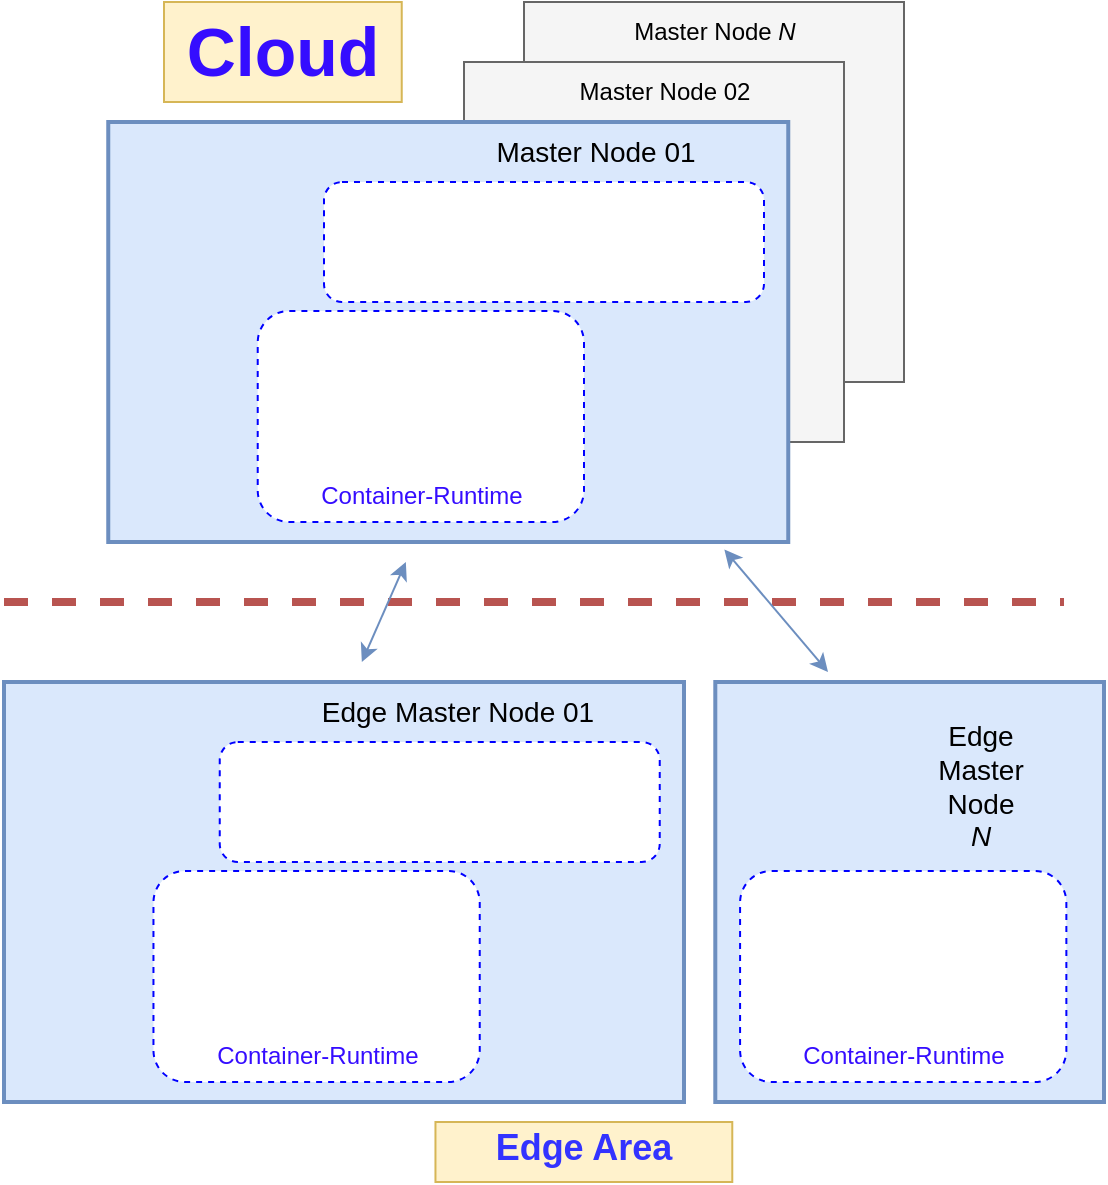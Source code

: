 <mxfile version="16.5.1" type="device"><diagram id="ZtDCP9H0ousCDD0YNpJ_" name="Page-1"><mxGraphModel dx="1422" dy="871" grid="1" gridSize="10" guides="1" tooltips="1" connect="1" arrows="1" fold="1" page="1" pageScale="1" pageWidth="850" pageHeight="1100" math="0" shadow="0"><root><mxCell id="0"/><mxCell id="1" parent="0"/><mxCell id="C9rHj8vb-cU6dRVgcw66-3" value="" style="whiteSpace=wrap;html=1;aspect=fixed;strokeWidth=1;fillColor=#f5f5f5;fontColor=#333333;strokeColor=#666666;" parent="1" vertex="1"><mxGeometry x="310" y="40" width="190" height="190" as="geometry"/></mxCell><mxCell id="C9rHj8vb-cU6dRVgcw66-2" value="" style="whiteSpace=wrap;html=1;aspect=fixed;strokeWidth=1;fillColor=#f5f5f5;strokeColor=#666666;fontColor=#333333;" parent="1" vertex="1"><mxGeometry x="280" y="70" width="190" height="190" as="geometry"/></mxCell><mxCell id="C9rHj8vb-cU6dRVgcw66-13" value="" style="rounded=0;whiteSpace=wrap;html=1;strokeColor=#6c8ebf;strokeWidth=2;fillColor=#dae8fc;" parent="1" vertex="1"><mxGeometry x="102.13" y="100" width="340" height="210" as="geometry"/></mxCell><mxCell id="7efWBYgH6LiUIUY768j0-5" value="" style="rounded=1;whiteSpace=wrap;html=1;dashed=1;strokeColor=#0000FF;" vertex="1" parent="1"><mxGeometry x="176.86" y="194.44" width="163.14" height="105.56" as="geometry"/></mxCell><mxCell id="C9rHj8vb-cU6dRVgcw66-4" value="" style="shape=image;verticalLabelPosition=bottom;labelBackgroundColor=default;verticalAlign=top;aspect=fixed;imageAspect=0;image=https://github.com/kubernetes/community/raw/master/icons/png/infrastructure_components/labeled/control-plane-128.png;" parent="1" vertex="1"><mxGeometry x="114.52" y="110" width="82.58" height="80" as="geometry"/></mxCell><mxCell id="C9rHj8vb-cU6dRVgcw66-5" value="Master Node 01" style="text;html=1;strokeColor=none;fillColor=none;align=center;verticalAlign=middle;whiteSpace=wrap;rounded=0;fontSize=14;" parent="1" vertex="1"><mxGeometry x="285.65" y="100" width="120" height="30" as="geometry"/></mxCell><mxCell id="C9rHj8vb-cU6dRVgcw66-6" value="Master Node 02" style="text;html=1;strokeColor=none;fillColor=none;align=center;verticalAlign=middle;whiteSpace=wrap;rounded=0;" parent="1" vertex="1"><mxGeometry x="330" y="70" width="101" height="30" as="geometry"/></mxCell><mxCell id="C9rHj8vb-cU6dRVgcw66-7" value="Master Node &lt;i&gt;N&lt;/i&gt;" style="text;html=1;strokeColor=none;fillColor=none;align=center;verticalAlign=middle;whiteSpace=wrap;rounded=0;" parent="1" vertex="1"><mxGeometry x="354.5" y="40" width="101" height="30" as="geometry"/></mxCell><mxCell id="C9rHj8vb-cU6dRVgcw66-8" value="" style="rounded=1;whiteSpace=wrap;html=1;dashed=1;strokeColor=#0000FF;" parent="1" vertex="1"><mxGeometry x="210" y="130" width="220" height="60" as="geometry"/></mxCell><mxCell id="C9rHj8vb-cU6dRVgcw66-9" value="" style="shape=image;verticalLabelPosition=bottom;labelBackgroundColor=default;verticalAlign=top;aspect=fixed;imageAspect=0;image=https://github.com/kubernetes/community/raw/master/icons/png/control_plane_components/labeled/api-128.png;" parent="1" vertex="1"><mxGeometry x="214.12" y="134.25" width="51.61" height="50" as="geometry"/></mxCell><mxCell id="C9rHj8vb-cU6dRVgcw66-10" value="" style="shape=image;verticalLabelPosition=bottom;labelBackgroundColor=default;verticalAlign=top;aspect=fixed;imageAspect=0;image=https://github.com/kubernetes/community/raw/master/icons/png/control_plane_components/labeled/sched-128.png;" parent="1" vertex="1"><mxGeometry x="265.73" y="135" width="51.62" height="50" as="geometry"/></mxCell><mxCell id="C9rHj8vb-cU6dRVgcw66-11" value="" style="shape=image;verticalLabelPosition=bottom;labelBackgroundColor=default;verticalAlign=top;aspect=fixed;imageAspect=0;image=https://github.com/kubernetes/community/raw/master/icons/png/control_plane_components/labeled/c-m-128.png;" parent="1" vertex="1"><mxGeometry x="370" y="132.13" width="54.54" height="52.84" as="geometry"/></mxCell><mxCell id="C9rHj8vb-cU6dRVgcw66-12" value="" style="shape=image;verticalLabelPosition=bottom;labelBackgroundColor=default;verticalAlign=top;aspect=fixed;imageAspect=0;image=https://github.com/kubernetes/community/raw/master/icons/png/infrastructure_components/labeled/etcd-128.png;" parent="1" vertex="1"><mxGeometry x="316.86" y="132.76" width="53.14" height="51.49" as="geometry"/></mxCell><mxCell id="C9rHj8vb-cU6dRVgcw66-14" value="&lt;font style=&quot;font-size: 34px&quot; color=&quot;#350DFF&quot;&gt;Cloud&lt;/font&gt;" style="text;html=1;strokeColor=#d6b656;fillColor=#fff2cc;align=center;verticalAlign=middle;whiteSpace=wrap;rounded=0;fontSize=14;fontStyle=1;rotation=0;" parent="1" vertex="1"><mxGeometry x="130" y="40" width="118.87" height="50" as="geometry"/></mxCell><mxCell id="C9rHj8vb-cU6dRVgcw66-41" style="edgeStyle=orthogonalEdgeStyle;rounded=0;orthogonalLoop=1;jettySize=auto;html=1;exitX=0.5;exitY=1;exitDx=0;exitDy=0;fontSize=12;fontColor=#350DFF;" parent="1" edge="1"><mxGeometry relative="1" as="geometry"><mxPoint x="496.63" y="420" as="sourcePoint"/><mxPoint x="496.63" y="420" as="targetPoint"/></mxGeometry></mxCell><mxCell id="C9rHj8vb-cU6dRVgcw66-42" value="&lt;font style=&quot;font-size: 18px ; line-height: 1&quot;&gt;Edge Area&lt;/font&gt;" style="text;html=1;strokeColor=#d6b656;fillColor=#fff2cc;align=center;verticalAlign=bottom;whiteSpace=wrap;rounded=0;fontSize=34;fontStyle=1;rotation=0;fontColor=#3333FF;" parent="1" vertex="1"><mxGeometry x="265.73" y="600" width="148.41" height="30" as="geometry"/></mxCell><mxCell id="C9rHj8vb-cU6dRVgcw66-43" value="" style="endArrow=none;dashed=1;html=1;rounded=0;fontSize=34;fontColor=#0000FF;strokeWidth=4;fillColor=#f8cecc;strokeColor=#b85450;" parent="1" edge="1"><mxGeometry width="50" height="50" relative="1" as="geometry"><mxPoint x="50" y="340" as="sourcePoint"/><mxPoint x="580" y="340" as="targetPoint"/></mxGeometry></mxCell><mxCell id="C9rHj8vb-cU6dRVgcw66-44" value="" style="endArrow=classic;startArrow=classic;html=1;rounded=0;fontSize=34;fontColor=#0000FF;strokeWidth=1;fillColor=#dae8fc;strokeColor=#6c8ebf;exitX=0.5;exitY=0;exitDx=0;exitDy=0;" parent="1" edge="1"><mxGeometry width="50" height="50" relative="1" as="geometry"><mxPoint x="228.92" y="370" as="sourcePoint"/><mxPoint x="250.92" y="320" as="targetPoint"/></mxGeometry></mxCell><mxCell id="C9rHj8vb-cU6dRVgcw66-46" value="" style="endArrow=classic;startArrow=classic;html=1;rounded=0;fontSize=34;fontColor=#0000FF;strokeWidth=1;fillColor=#dae8fc;strokeColor=#6c8ebf;exitX=0.29;exitY=-0.024;exitDx=0;exitDy=0;entryX=0.906;entryY=1.018;entryDx=0;entryDy=0;entryPerimeter=0;exitPerimeter=0;" parent="1" source="7efWBYgH6LiUIUY768j0-21" target="C9rHj8vb-cU6dRVgcw66-13" edge="1"><mxGeometry width="50" height="50" relative="1" as="geometry"><mxPoint x="496.63" y="370" as="sourcePoint"/><mxPoint x="193.13" y="340" as="targetPoint"/></mxGeometry></mxCell><mxCell id="7efWBYgH6LiUIUY768j0-2" value="" style="shape=image;verticalLabelPosition=bottom;labelBackgroundColor=default;verticalAlign=top;aspect=fixed;imageAspect=0;image=https://github.com/kubernetes/community/raw/master/icons/png/resources/labeled/pod-128.png;" vertex="1" parent="1"><mxGeometry x="259.84" y="210.0" width="63.88" height="61.88" as="geometry"/></mxCell><mxCell id="7efWBYgH6LiUIUY768j0-3" value="" style="shape=image;verticalLabelPosition=bottom;labelBackgroundColor=default;verticalAlign=top;aspect=fixed;imageAspect=0;image=https://github.com/kubernetes/community/raw/master/icons/png/resources/labeled/pod-128.png;" vertex="1" parent="1"><mxGeometry x="191.77" y="210.0" width="63.88" height="61.88" as="geometry"/></mxCell><mxCell id="7efWBYgH6LiUIUY768j0-4" value="Container-Runtime" style="text;html=1;strokeColor=none;fillColor=none;align=center;verticalAlign=middle;whiteSpace=wrap;rounded=0;fontSize=12;fontColor=#350DFF;" vertex="1" parent="1"><mxGeometry x="197.08" y="271.88" width="124.37" height="30" as="geometry"/></mxCell><mxCell id="7efWBYgH6LiUIUY768j0-8" value="" style="rounded=0;whiteSpace=wrap;html=1;strokeColor=#6c8ebf;strokeWidth=2;fillColor=#dae8fc;" vertex="1" parent="1"><mxGeometry x="50" y="380" width="340" height="210" as="geometry"/></mxCell><mxCell id="7efWBYgH6LiUIUY768j0-9" value="" style="rounded=1;whiteSpace=wrap;html=1;dashed=1;strokeColor=#0000FF;" vertex="1" parent="1"><mxGeometry x="124.73" y="474.44" width="163.14" height="105.56" as="geometry"/></mxCell><mxCell id="7efWBYgH6LiUIUY768j0-10" value="" style="shape=image;verticalLabelPosition=bottom;labelBackgroundColor=default;verticalAlign=top;aspect=fixed;imageAspect=0;image=https://github.com/kubernetes/community/raw/master/icons/png/infrastructure_components/labeled/control-plane-128.png;" vertex="1" parent="1"><mxGeometry x="62.39" y="390" width="82.58" height="80" as="geometry"/></mxCell><mxCell id="7efWBYgH6LiUIUY768j0-11" value="Edge Master Node 01" style="text;html=1;strokeColor=none;fillColor=none;align=center;verticalAlign=middle;whiteSpace=wrap;rounded=0;fontSize=14;" vertex="1" parent="1"><mxGeometry x="200" y="380" width="153.52" height="30" as="geometry"/></mxCell><mxCell id="7efWBYgH6LiUIUY768j0-12" value="" style="rounded=1;whiteSpace=wrap;html=1;dashed=1;strokeColor=#0000FF;" vertex="1" parent="1"><mxGeometry x="157.87" y="410" width="220" height="60" as="geometry"/></mxCell><mxCell id="7efWBYgH6LiUIUY768j0-13" value="" style="shape=image;verticalLabelPosition=bottom;labelBackgroundColor=default;verticalAlign=top;aspect=fixed;imageAspect=0;image=https://github.com/kubernetes/community/raw/master/icons/png/control_plane_components/labeled/api-128.png;" vertex="1" parent="1"><mxGeometry x="161.99" y="414.25" width="51.61" height="50" as="geometry"/></mxCell><mxCell id="7efWBYgH6LiUIUY768j0-14" value="" style="shape=image;verticalLabelPosition=bottom;labelBackgroundColor=default;verticalAlign=top;aspect=fixed;imageAspect=0;image=https://github.com/kubernetes/community/raw/master/icons/png/control_plane_components/labeled/sched-128.png;" vertex="1" parent="1"><mxGeometry x="213.6" y="415" width="51.62" height="50" as="geometry"/></mxCell><mxCell id="7efWBYgH6LiUIUY768j0-15" value="" style="shape=image;verticalLabelPosition=bottom;labelBackgroundColor=default;verticalAlign=top;aspect=fixed;imageAspect=0;image=https://github.com/kubernetes/community/raw/master/icons/png/control_plane_components/labeled/c-m-128.png;" vertex="1" parent="1"><mxGeometry x="317.87" y="412.13" width="54.54" height="52.84" as="geometry"/></mxCell><mxCell id="7efWBYgH6LiUIUY768j0-16" value="" style="shape=image;verticalLabelPosition=bottom;labelBackgroundColor=default;verticalAlign=top;aspect=fixed;imageAspect=0;image=https://github.com/kubernetes/community/raw/master/icons/png/infrastructure_components/labeled/etcd-128.png;" vertex="1" parent="1"><mxGeometry x="264.73" y="412.76" width="53.14" height="51.49" as="geometry"/></mxCell><mxCell id="7efWBYgH6LiUIUY768j0-17" value="" style="shape=image;verticalLabelPosition=bottom;labelBackgroundColor=default;verticalAlign=top;aspect=fixed;imageAspect=0;image=https://github.com/kubernetes/community/raw/master/icons/png/resources/labeled/pod-128.png;" vertex="1" parent="1"><mxGeometry x="207.71" y="490.0" width="63.88" height="61.88" as="geometry"/></mxCell><mxCell id="7efWBYgH6LiUIUY768j0-19" value="" style="shape=image;verticalLabelPosition=bottom;labelBackgroundColor=default;verticalAlign=top;aspect=fixed;imageAspect=0;image=https://github.com/kubernetes/community/raw/master/icons/png/resources/labeled/pod-128.png;" vertex="1" parent="1"><mxGeometry x="139.64" y="490.0" width="63.88" height="61.88" as="geometry"/></mxCell><mxCell id="7efWBYgH6LiUIUY768j0-20" value="Container-Runtime" style="text;html=1;strokeColor=none;fillColor=none;align=center;verticalAlign=middle;whiteSpace=wrap;rounded=0;fontSize=12;fontColor=#350DFF;" vertex="1" parent="1"><mxGeometry x="144.95" y="551.88" width="124.37" height="30" as="geometry"/></mxCell><mxCell id="7efWBYgH6LiUIUY768j0-21" value="" style="rounded=0;whiteSpace=wrap;html=1;strokeColor=#6c8ebf;strokeWidth=2;fillColor=#dae8fc;" vertex="1" parent="1"><mxGeometry x="405.65" y="380" width="194.35" height="210" as="geometry"/></mxCell><mxCell id="7efWBYgH6LiUIUY768j0-22" value="" style="rounded=1;whiteSpace=wrap;html=1;dashed=1;strokeColor=#0000FF;" vertex="1" parent="1"><mxGeometry x="418.04" y="474.44" width="163.14" height="105.56" as="geometry"/></mxCell><mxCell id="7efWBYgH6LiUIUY768j0-23" value="" style="shape=image;verticalLabelPosition=bottom;labelBackgroundColor=default;verticalAlign=top;aspect=fixed;imageAspect=0;image=https://github.com/kubernetes/community/raw/master/icons/png/infrastructure_components/labeled/control-plane-128.png;" vertex="1" parent="1"><mxGeometry x="418.04" y="390" width="82.58" height="80" as="geometry"/></mxCell><mxCell id="7efWBYgH6LiUIUY768j0-24" value="Edge Master&lt;br&gt;Node&lt;br&gt;&lt;i&gt;N&lt;/i&gt;" style="text;html=1;strokeColor=none;fillColor=none;align=center;verticalAlign=middle;whiteSpace=wrap;rounded=0;fontSize=14;" vertex="1" parent="1"><mxGeometry x="511.73" y="389.44" width="53.17" height="85" as="geometry"/></mxCell><mxCell id="7efWBYgH6LiUIUY768j0-30" value="" style="shape=image;verticalLabelPosition=bottom;labelBackgroundColor=default;verticalAlign=top;aspect=fixed;imageAspect=0;image=https://github.com/kubernetes/community/raw/master/icons/png/resources/labeled/pod-128.png;" vertex="1" parent="1"><mxGeometry x="501.02" y="490.0" width="63.88" height="61.88" as="geometry"/></mxCell><mxCell id="7efWBYgH6LiUIUY768j0-31" value="" style="shape=image;verticalLabelPosition=bottom;labelBackgroundColor=default;verticalAlign=top;aspect=fixed;imageAspect=0;image=https://github.com/kubernetes/community/raw/master/icons/png/resources/labeled/pod-128.png;" vertex="1" parent="1"><mxGeometry x="432.95" y="490.0" width="63.88" height="61.88" as="geometry"/></mxCell><mxCell id="7efWBYgH6LiUIUY768j0-32" value="Container-Runtime" style="text;html=1;strokeColor=none;fillColor=none;align=center;verticalAlign=middle;whiteSpace=wrap;rounded=0;fontSize=12;fontColor=#350DFF;" vertex="1" parent="1"><mxGeometry x="438.26" y="551.88" width="124.37" height="30" as="geometry"/></mxCell></root></mxGraphModel></diagram></mxfile>